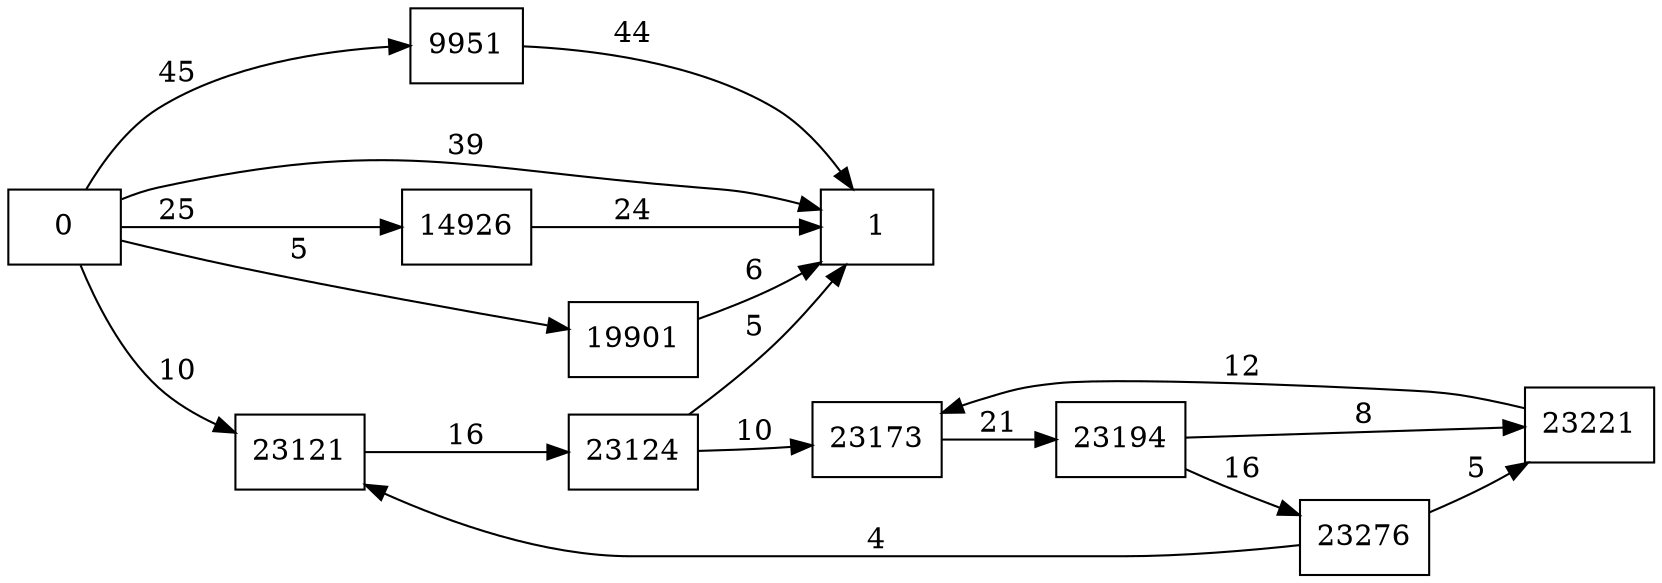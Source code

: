 digraph {
	graph [rankdir=LR]
	node [shape=rectangle]
	9951 -> 1 [label=44]
	14926 -> 1 [label=24]
	19901 -> 1 [label=6]
	23121 -> 23124 [label=16]
	23124 -> 23173 [label=10]
	23124 -> 1 [label=5]
	23173 -> 23194 [label=21]
	23194 -> 23221 [label=8]
	23194 -> 23276 [label=16]
	23221 -> 23173 [label=12]
	23276 -> 23221 [label=5]
	23276 -> 23121 [label=4]
	0 -> 1 [label=39]
	0 -> 9951 [label=45]
	0 -> 14926 [label=25]
	0 -> 19901 [label=5]
	0 -> 23121 [label=10]
}
